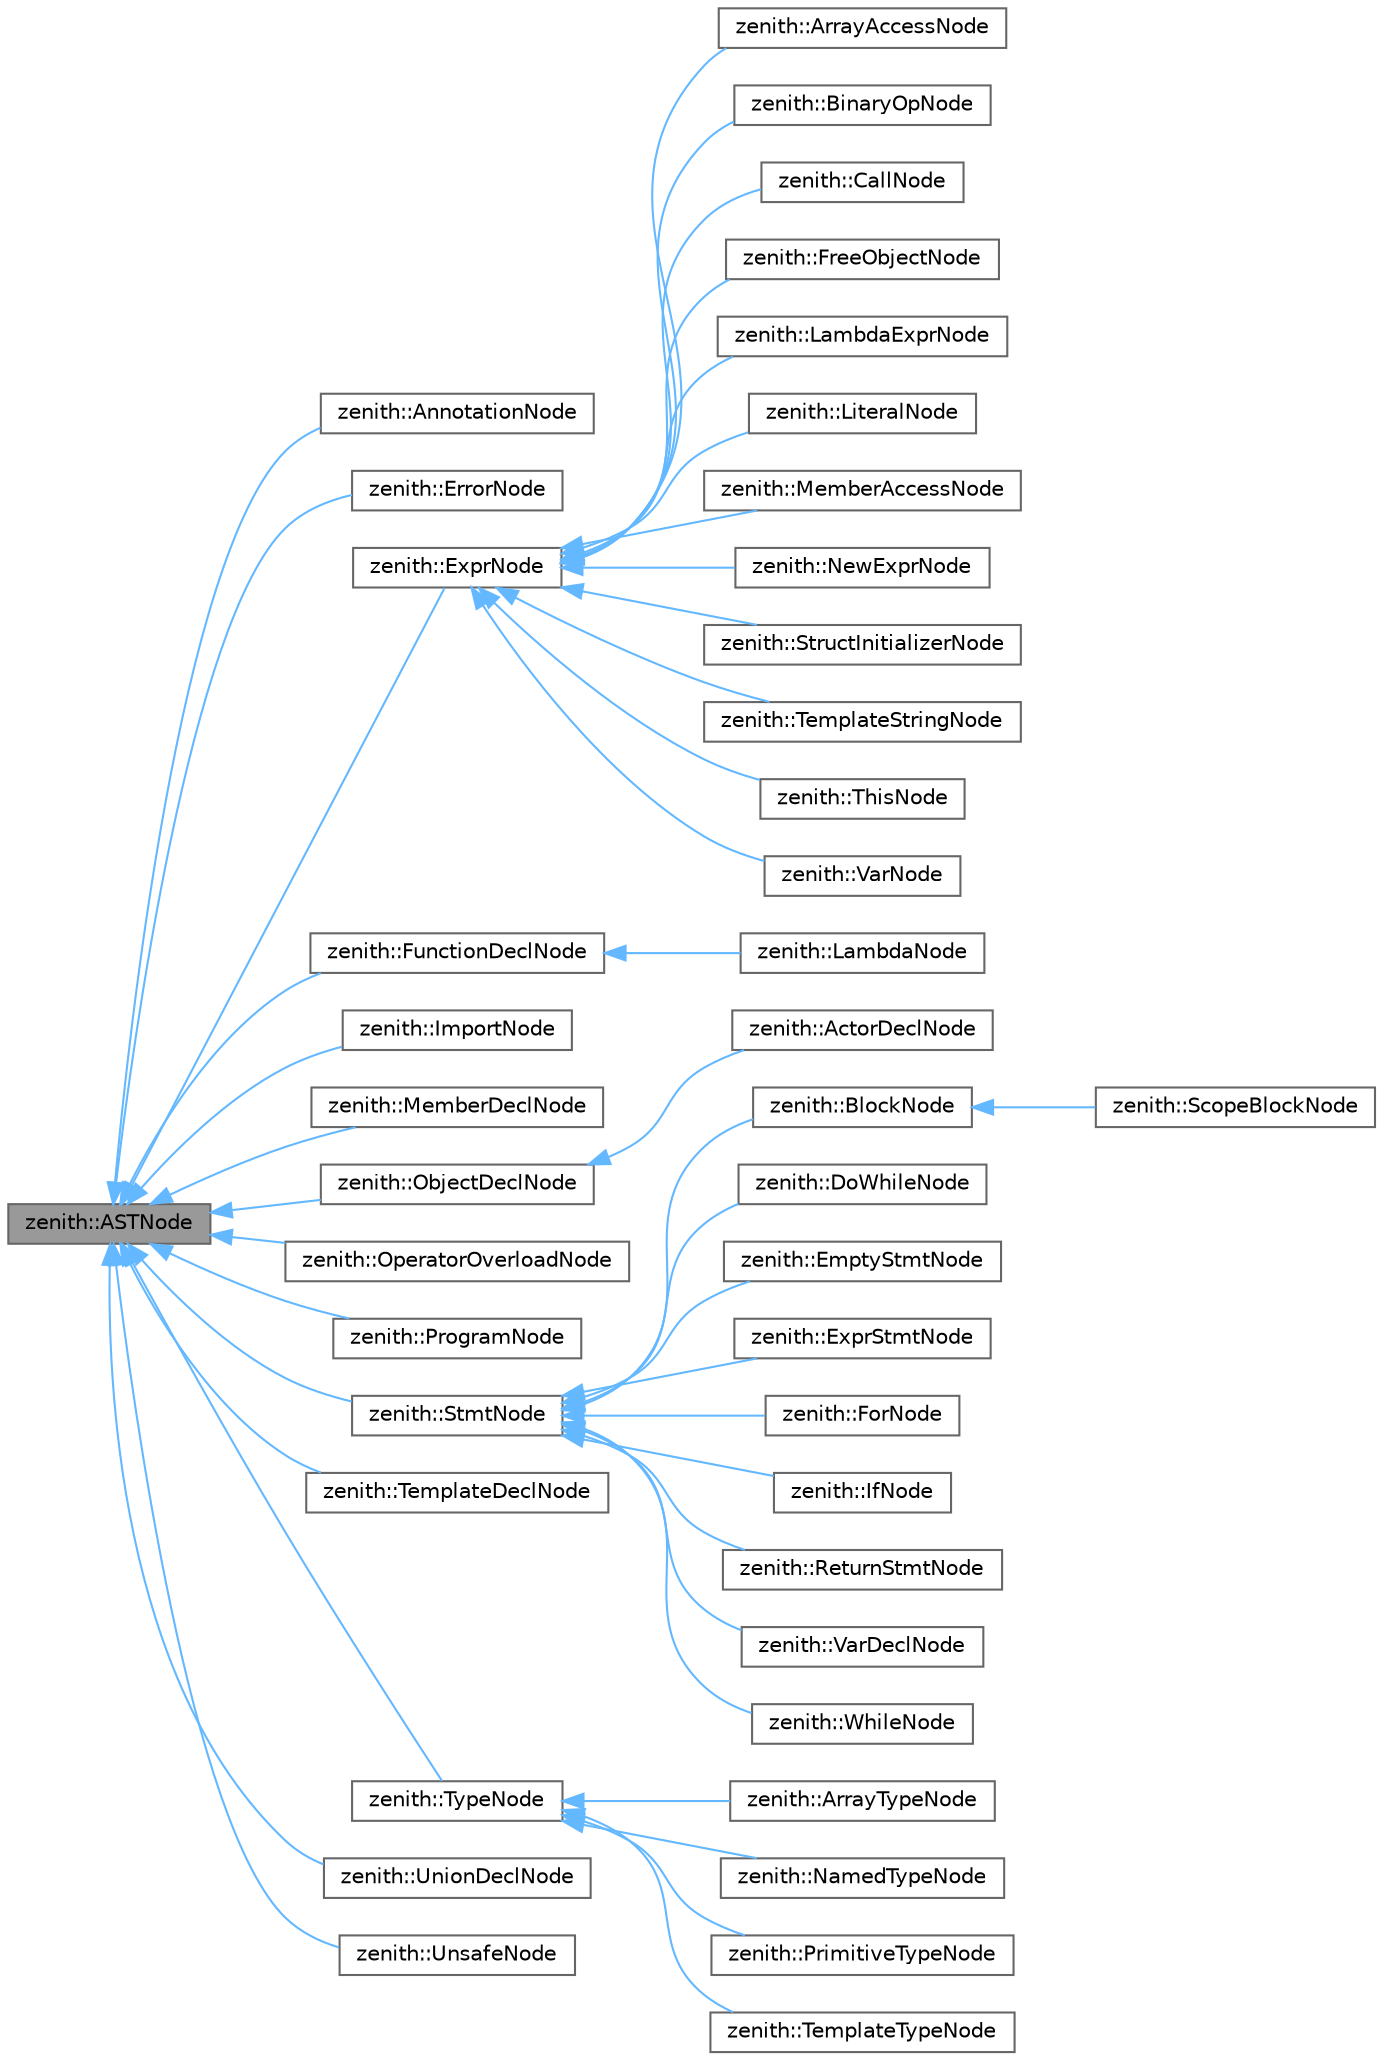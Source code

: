digraph "zenith::ASTNode"
{
 // LATEX_PDF_SIZE
  bgcolor="transparent";
  edge [fontname=Helvetica,fontsize=10,labelfontname=Helvetica,labelfontsize=10];
  node [fontname=Helvetica,fontsize=10,shape=box,height=0.2,width=0.4];
  rankdir="LR";
  Node1 [id="Node000001",label="zenith::ASTNode",height=0.2,width=0.4,color="gray40", fillcolor="grey60", style="filled", fontcolor="black",tooltip=" "];
  Node1 -> Node2 [id="edge1_Node000001_Node000002",dir="back",color="steelblue1",style="solid",tooltip=" "];
  Node2 [id="Node000002",label="zenith::AnnotationNode",height=0.2,width=0.4,color="gray40", fillcolor="white", style="filled",URL="$structzenith_1_1_annotation_node.html",tooltip=" "];
  Node1 -> Node3 [id="edge2_Node000001_Node000003",dir="back",color="steelblue1",style="solid",tooltip=" "];
  Node3 [id="Node000003",label="zenith::ErrorNode",height=0.2,width=0.4,color="gray40", fillcolor="white", style="filled",URL="$structzenith_1_1_error_node.html",tooltip=" "];
  Node1 -> Node4 [id="edge3_Node000001_Node000004",dir="back",color="steelblue1",style="solid",tooltip=" "];
  Node4 [id="Node000004",label="zenith::ExprNode",height=0.2,width=0.4,color="gray40", fillcolor="white", style="filled",URL="$structzenith_1_1_expr_node.html",tooltip=" "];
  Node4 -> Node5 [id="edge4_Node000004_Node000005",dir="back",color="steelblue1",style="solid",tooltip=" "];
  Node5 [id="Node000005",label="zenith::ArrayAccessNode",height=0.2,width=0.4,color="gray40", fillcolor="white", style="filled",URL="$structzenith_1_1_array_access_node.html",tooltip=" "];
  Node4 -> Node6 [id="edge5_Node000004_Node000006",dir="back",color="steelblue1",style="solid",tooltip=" "];
  Node6 [id="Node000006",label="zenith::BinaryOpNode",height=0.2,width=0.4,color="gray40", fillcolor="white", style="filled",URL="$structzenith_1_1_binary_op_node.html",tooltip=" "];
  Node4 -> Node7 [id="edge6_Node000004_Node000007",dir="back",color="steelblue1",style="solid",tooltip=" "];
  Node7 [id="Node000007",label="zenith::CallNode",height=0.2,width=0.4,color="gray40", fillcolor="white", style="filled",URL="$structzenith_1_1_call_node.html",tooltip=" "];
  Node4 -> Node8 [id="edge7_Node000004_Node000008",dir="back",color="steelblue1",style="solid",tooltip=" "];
  Node8 [id="Node000008",label="zenith::FreeObjectNode",height=0.2,width=0.4,color="gray40", fillcolor="white", style="filled",URL="$structzenith_1_1_free_object_node.html",tooltip=" "];
  Node4 -> Node9 [id="edge8_Node000004_Node000009",dir="back",color="steelblue1",style="solid",tooltip=" "];
  Node9 [id="Node000009",label="zenith::LambdaExprNode",height=0.2,width=0.4,color="gray40", fillcolor="white", style="filled",URL="$structzenith_1_1_lambda_expr_node.html",tooltip=" "];
  Node4 -> Node10 [id="edge9_Node000004_Node000010",dir="back",color="steelblue1",style="solid",tooltip=" "];
  Node10 [id="Node000010",label="zenith::LiteralNode",height=0.2,width=0.4,color="gray40", fillcolor="white", style="filled",URL="$structzenith_1_1_literal_node.html",tooltip=" "];
  Node4 -> Node11 [id="edge10_Node000004_Node000011",dir="back",color="steelblue1",style="solid",tooltip=" "];
  Node11 [id="Node000011",label="zenith::MemberAccessNode",height=0.2,width=0.4,color="gray40", fillcolor="white", style="filled",URL="$structzenith_1_1_member_access_node.html",tooltip=" "];
  Node4 -> Node12 [id="edge11_Node000004_Node000012",dir="back",color="steelblue1",style="solid",tooltip=" "];
  Node12 [id="Node000012",label="zenith::NewExprNode",height=0.2,width=0.4,color="gray40", fillcolor="white", style="filled",URL="$structzenith_1_1_new_expr_node.html",tooltip=" "];
  Node4 -> Node13 [id="edge12_Node000004_Node000013",dir="back",color="steelblue1",style="solid",tooltip=" "];
  Node13 [id="Node000013",label="zenith::StructInitializerNode",height=0.2,width=0.4,color="gray40", fillcolor="white", style="filled",URL="$structzenith_1_1_struct_initializer_node.html",tooltip=" "];
  Node4 -> Node14 [id="edge13_Node000004_Node000014",dir="back",color="steelblue1",style="solid",tooltip=" "];
  Node14 [id="Node000014",label="zenith::TemplateStringNode",height=0.2,width=0.4,color="gray40", fillcolor="white", style="filled",URL="$structzenith_1_1_template_string_node.html",tooltip=" "];
  Node4 -> Node15 [id="edge14_Node000004_Node000015",dir="back",color="steelblue1",style="solid",tooltip=" "];
  Node15 [id="Node000015",label="zenith::ThisNode",height=0.2,width=0.4,color="gray40", fillcolor="white", style="filled",URL="$structzenith_1_1_this_node.html",tooltip=" "];
  Node4 -> Node16 [id="edge15_Node000004_Node000016",dir="back",color="steelblue1",style="solid",tooltip=" "];
  Node16 [id="Node000016",label="zenith::VarNode",height=0.2,width=0.4,color="gray40", fillcolor="white", style="filled",URL="$structzenith_1_1_var_node.html",tooltip=" "];
  Node1 -> Node17 [id="edge16_Node000001_Node000017",dir="back",color="steelblue1",style="solid",tooltip=" "];
  Node17 [id="Node000017",label="zenith::FunctionDeclNode",height=0.2,width=0.4,color="gray40", fillcolor="white", style="filled",URL="$structzenith_1_1_function_decl_node.html",tooltip=" "];
  Node17 -> Node18 [id="edge17_Node000017_Node000018",dir="back",color="steelblue1",style="solid",tooltip=" "];
  Node18 [id="Node000018",label="zenith::LambdaNode",height=0.2,width=0.4,color="gray40", fillcolor="white", style="filled",URL="$structzenith_1_1_lambda_node.html",tooltip=" "];
  Node1 -> Node19 [id="edge18_Node000001_Node000019",dir="back",color="steelblue1",style="solid",tooltip=" "];
  Node19 [id="Node000019",label="zenith::ImportNode",height=0.2,width=0.4,color="gray40", fillcolor="white", style="filled",URL="$structzenith_1_1_import_node.html",tooltip=" "];
  Node1 -> Node20 [id="edge19_Node000001_Node000020",dir="back",color="steelblue1",style="solid",tooltip=" "];
  Node20 [id="Node000020",label="zenith::MemberDeclNode",height=0.2,width=0.4,color="gray40", fillcolor="white", style="filled",URL="$structzenith_1_1_member_decl_node.html",tooltip=" "];
  Node1 -> Node21 [id="edge20_Node000001_Node000021",dir="back",color="steelblue1",style="solid",tooltip=" "];
  Node21 [id="Node000021",label="zenith::ObjectDeclNode",height=0.2,width=0.4,color="gray40", fillcolor="white", style="filled",URL="$structzenith_1_1_object_decl_node.html",tooltip=" "];
  Node21 -> Node22 [id="edge21_Node000021_Node000022",dir="back",color="steelblue1",style="solid",tooltip=" "];
  Node22 [id="Node000022",label="zenith::ActorDeclNode",height=0.2,width=0.4,color="gray40", fillcolor="white", style="filled",URL="$classzenith_1_1_actor_decl_node.html",tooltip=" "];
  Node1 -> Node23 [id="edge22_Node000001_Node000023",dir="back",color="steelblue1",style="solid",tooltip=" "];
  Node23 [id="Node000023",label="zenith::OperatorOverloadNode",height=0.2,width=0.4,color="gray40", fillcolor="white", style="filled",URL="$structzenith_1_1_operator_overload_node.html",tooltip=" "];
  Node1 -> Node24 [id="edge23_Node000001_Node000024",dir="back",color="steelblue1",style="solid",tooltip=" "];
  Node24 [id="Node000024",label="zenith::ProgramNode",height=0.2,width=0.4,color="gray40", fillcolor="white", style="filled",URL="$structzenith_1_1_program_node.html",tooltip=" "];
  Node1 -> Node25 [id="edge24_Node000001_Node000025",dir="back",color="steelblue1",style="solid",tooltip=" "];
  Node25 [id="Node000025",label="zenith::StmtNode",height=0.2,width=0.4,color="gray40", fillcolor="white", style="filled",URL="$structzenith_1_1_stmt_node.html",tooltip=" "];
  Node25 -> Node26 [id="edge25_Node000025_Node000026",dir="back",color="steelblue1",style="solid",tooltip=" "];
  Node26 [id="Node000026",label="zenith::BlockNode",height=0.2,width=0.4,color="gray40", fillcolor="white", style="filled",URL="$structzenith_1_1_block_node.html",tooltip=" "];
  Node26 -> Node27 [id="edge26_Node000026_Node000027",dir="back",color="steelblue1",style="solid",tooltip=" "];
  Node27 [id="Node000027",label="zenith::ScopeBlockNode",height=0.2,width=0.4,color="gray40", fillcolor="white", style="filled",URL="$structzenith_1_1_scope_block_node.html",tooltip=" "];
  Node25 -> Node28 [id="edge27_Node000025_Node000028",dir="back",color="steelblue1",style="solid",tooltip=" "];
  Node28 [id="Node000028",label="zenith::DoWhileNode",height=0.2,width=0.4,color="gray40", fillcolor="white", style="filled",URL="$structzenith_1_1_do_while_node.html",tooltip=" "];
  Node25 -> Node29 [id="edge28_Node000025_Node000029",dir="back",color="steelblue1",style="solid",tooltip=" "];
  Node29 [id="Node000029",label="zenith::EmptyStmtNode",height=0.2,width=0.4,color="gray40", fillcolor="white", style="filled",URL="$structzenith_1_1_empty_stmt_node.html",tooltip=" "];
  Node25 -> Node30 [id="edge29_Node000025_Node000030",dir="back",color="steelblue1",style="solid",tooltip=" "];
  Node30 [id="Node000030",label="zenith::ExprStmtNode",height=0.2,width=0.4,color="gray40", fillcolor="white", style="filled",URL="$structzenith_1_1_expr_stmt_node.html",tooltip=" "];
  Node25 -> Node31 [id="edge30_Node000025_Node000031",dir="back",color="steelblue1",style="solid",tooltip=" "];
  Node31 [id="Node000031",label="zenith::ForNode",height=0.2,width=0.4,color="gray40", fillcolor="white", style="filled",URL="$structzenith_1_1_for_node.html",tooltip=" "];
  Node25 -> Node32 [id="edge31_Node000025_Node000032",dir="back",color="steelblue1",style="solid",tooltip=" "];
  Node32 [id="Node000032",label="zenith::IfNode",height=0.2,width=0.4,color="gray40", fillcolor="white", style="filled",URL="$structzenith_1_1_if_node.html",tooltip=" "];
  Node25 -> Node33 [id="edge32_Node000025_Node000033",dir="back",color="steelblue1",style="solid",tooltip=" "];
  Node33 [id="Node000033",label="zenith::ReturnStmtNode",height=0.2,width=0.4,color="gray40", fillcolor="white", style="filled",URL="$structzenith_1_1_return_stmt_node.html",tooltip=" "];
  Node25 -> Node34 [id="edge33_Node000025_Node000034",dir="back",color="steelblue1",style="solid",tooltip=" "];
  Node34 [id="Node000034",label="zenith::VarDeclNode",height=0.2,width=0.4,color="gray40", fillcolor="white", style="filled",URL="$structzenith_1_1_var_decl_node.html",tooltip=" "];
  Node25 -> Node35 [id="edge34_Node000025_Node000035",dir="back",color="steelblue1",style="solid",tooltip=" "];
  Node35 [id="Node000035",label="zenith::WhileNode",height=0.2,width=0.4,color="gray40", fillcolor="white", style="filled",URL="$structzenith_1_1_while_node.html",tooltip=" "];
  Node1 -> Node36 [id="edge35_Node000001_Node000036",dir="back",color="steelblue1",style="solid",tooltip=" "];
  Node36 [id="Node000036",label="zenith::TemplateDeclNode",height=0.2,width=0.4,color="gray40", fillcolor="white", style="filled",URL="$structzenith_1_1_template_decl_node.html",tooltip=" "];
  Node1 -> Node37 [id="edge36_Node000001_Node000037",dir="back",color="steelblue1",style="solid",tooltip=" "];
  Node37 [id="Node000037",label="zenith::TypeNode",height=0.2,width=0.4,color="gray40", fillcolor="white", style="filled",URL="$structzenith_1_1_type_node.html",tooltip=" "];
  Node37 -> Node38 [id="edge37_Node000037_Node000038",dir="back",color="steelblue1",style="solid",tooltip=" "];
  Node38 [id="Node000038",label="zenith::ArrayTypeNode",height=0.2,width=0.4,color="gray40", fillcolor="white", style="filled",URL="$structzenith_1_1_array_type_node.html",tooltip=" "];
  Node37 -> Node39 [id="edge38_Node000037_Node000039",dir="back",color="steelblue1",style="solid",tooltip=" "];
  Node39 [id="Node000039",label="zenith::NamedTypeNode",height=0.2,width=0.4,color="gray40", fillcolor="white", style="filled",URL="$structzenith_1_1_named_type_node.html",tooltip=" "];
  Node37 -> Node40 [id="edge39_Node000037_Node000040",dir="back",color="steelblue1",style="solid",tooltip=" "];
  Node40 [id="Node000040",label="zenith::PrimitiveTypeNode",height=0.2,width=0.4,color="gray40", fillcolor="white", style="filled",URL="$structzenith_1_1_primitive_type_node.html",tooltip=" "];
  Node37 -> Node41 [id="edge40_Node000037_Node000041",dir="back",color="steelblue1",style="solid",tooltip=" "];
  Node41 [id="Node000041",label="zenith::TemplateTypeNode",height=0.2,width=0.4,color="gray40", fillcolor="white", style="filled",URL="$structzenith_1_1_template_type_node.html",tooltip=" "];
  Node1 -> Node42 [id="edge41_Node000001_Node000042",dir="back",color="steelblue1",style="solid",tooltip=" "];
  Node42 [id="Node000042",label="zenith::UnionDeclNode",height=0.2,width=0.4,color="gray40", fillcolor="white", style="filled",URL="$structzenith_1_1_union_decl_node.html",tooltip=" "];
  Node1 -> Node43 [id="edge42_Node000001_Node000043",dir="back",color="steelblue1",style="solid",tooltip=" "];
  Node43 [id="Node000043",label="zenith::UnsafeNode",height=0.2,width=0.4,color="gray40", fillcolor="white", style="filled",URL="$structzenith_1_1_unsafe_node.html",tooltip=" "];
}
